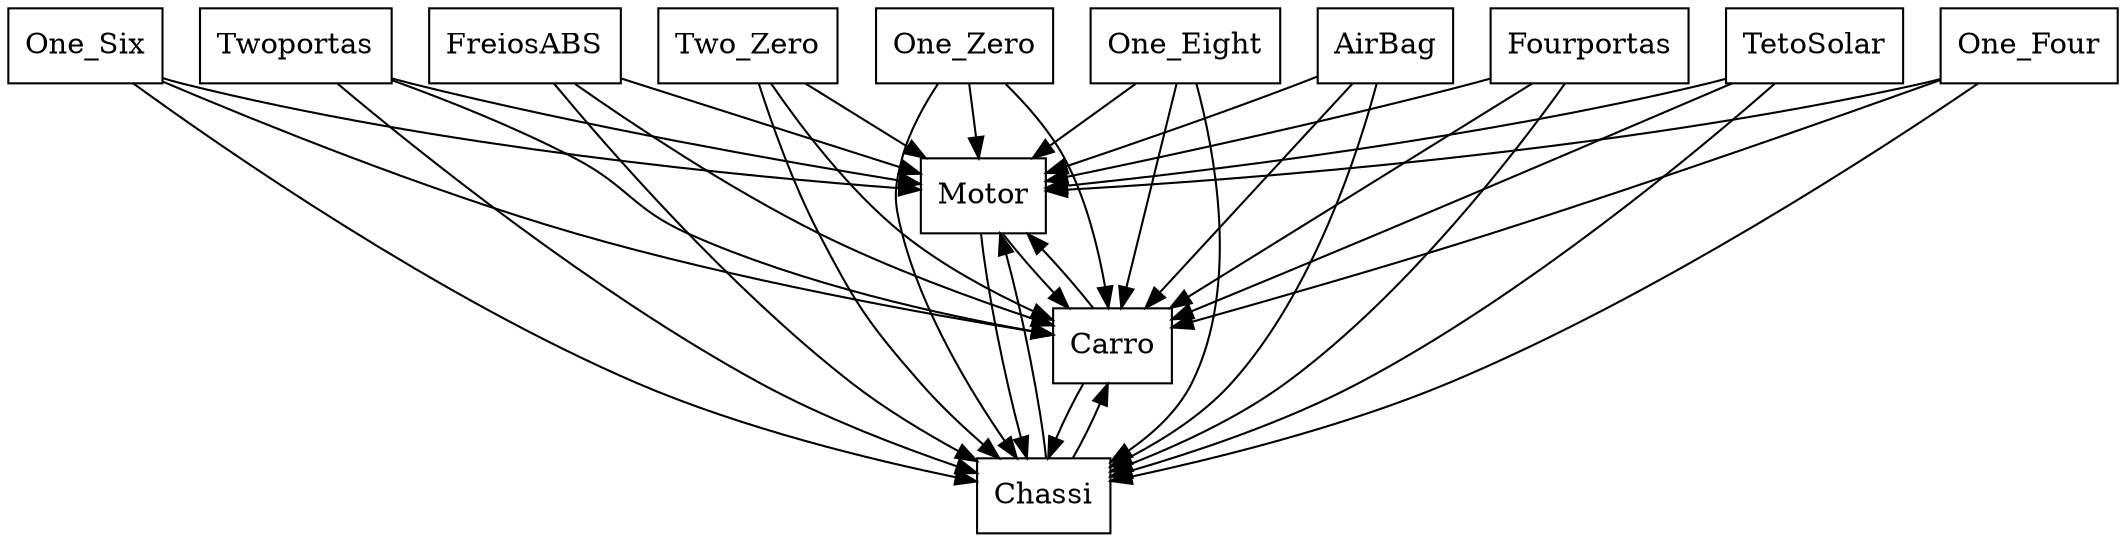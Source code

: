 digraph{
graph [rankdir=TB];
node [shape=box];
edge [arrowhead=normal];
0[label="Two_Zero",]
1[label="One_Six",]
2[label="Twoportas",]
3[label="Motor",]
4[label="Carro",]
5[label="FreiosABS",]
6[label="Chassi",]
7[label="One_Zero",]
8[label="AirBag",]
9[label="Fourportas",]
10[label="TetoSolar",]
11[label="One_Four",]
12[label="One_Eight",]
0->3[label="",]
0->4[label="",]
0->6[label="",]
1->3[label="",]
1->4[label="",]
1->6[label="",]
2->3[label="",]
2->4[label="",]
2->6[label="",]
3->4[label="",]
3->6[label="",]
4->3[label="",]
4->6[label="",]
5->3[label="",]
5->4[label="",]
5->6[label="",]
6->3[label="",]
6->4[label="",]
7->3[label="",]
7->4[label="",]
7->6[label="",]
8->3[label="",]
8->4[label="",]
8->6[label="",]
9->3[label="",]
9->4[label="",]
9->6[label="",]
10->3[label="",]
10->4[label="",]
10->6[label="",]
11->3[label="",]
11->4[label="",]
11->6[label="",]
12->3[label="",]
12->4[label="",]
12->6[label="",]
}
